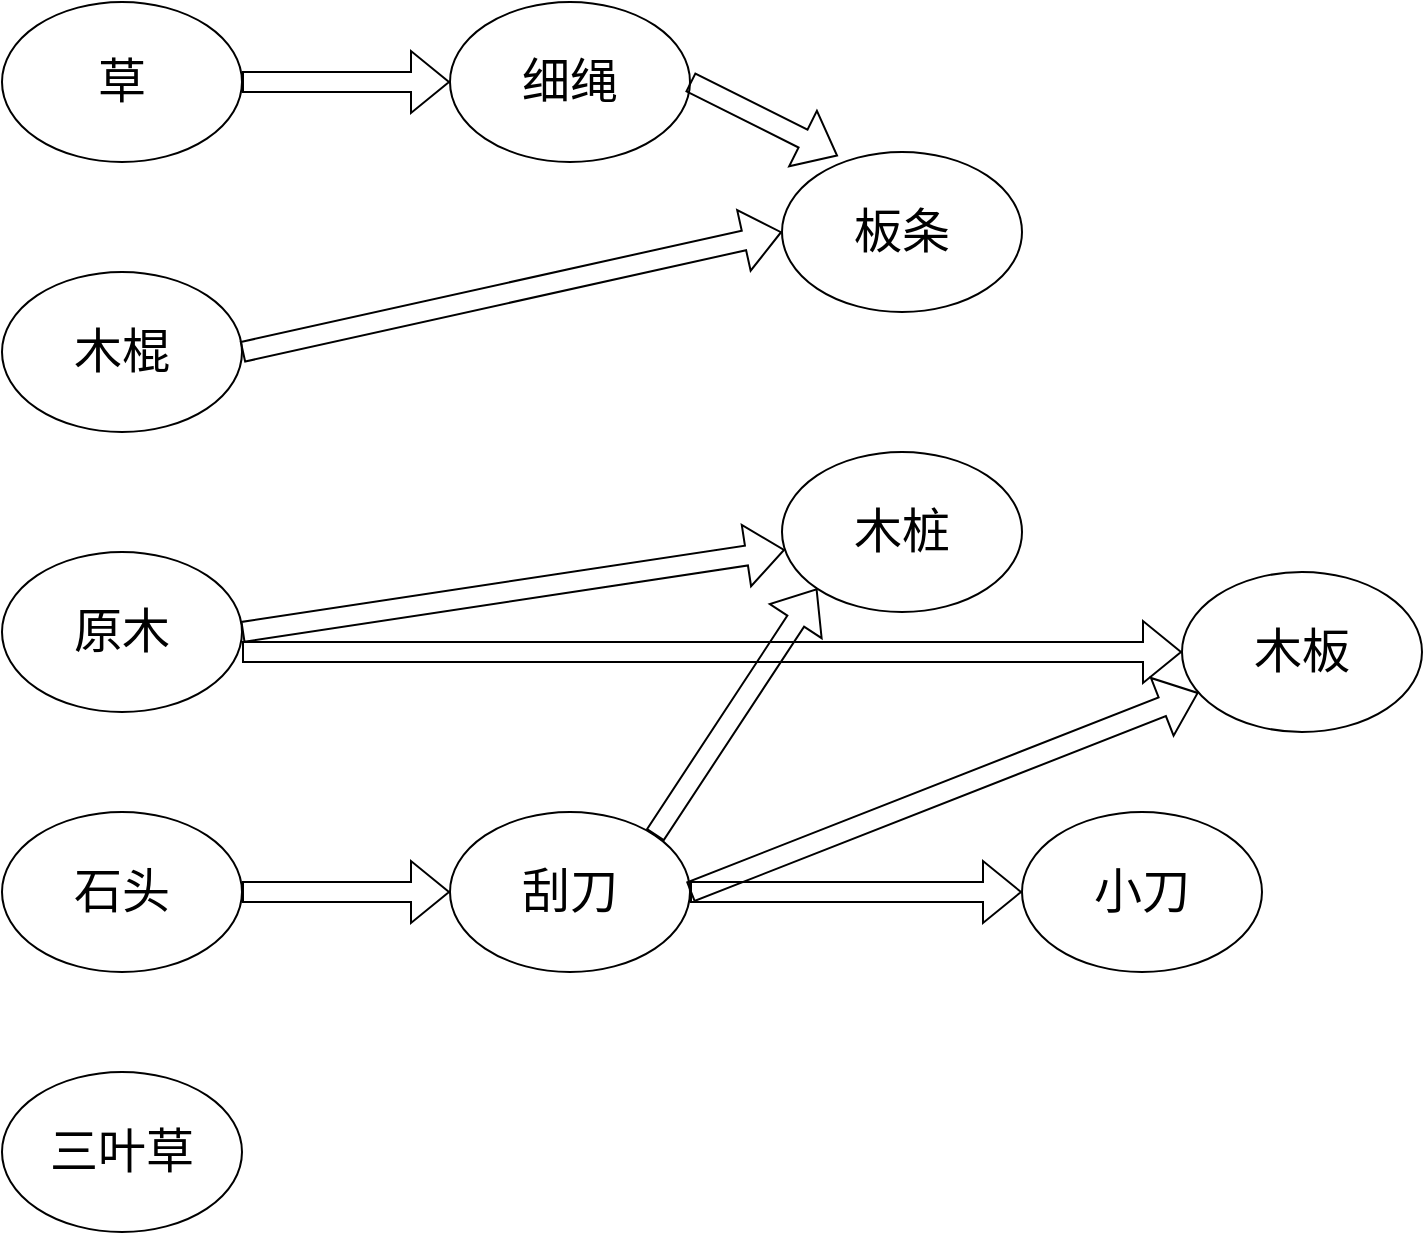<mxfile version="16.6.3" type="github">
  <diagram id="QJF9y5-ItRfiy5p3R6Vq" name="第 1 页">
    <mxGraphModel dx="918" dy="762" grid="1" gridSize="10" guides="1" tooltips="1" connect="1" arrows="1" fold="1" page="1" pageScale="1" pageWidth="827" pageHeight="1169" math="0" shadow="0">
      <root>
        <mxCell id="0" />
        <mxCell id="1" parent="0" />
        <mxCell id="pDsCyziouPlxu3_b3Cm0-1" value="&lt;font style=&quot;font-size: 24px&quot;&gt;草&lt;/font&gt;" style="ellipse;whiteSpace=wrap;html=1;" vertex="1" parent="1">
          <mxGeometry x="70" y="505" width="120" height="80" as="geometry" />
        </mxCell>
        <mxCell id="pDsCyziouPlxu3_b3Cm0-3" value="&lt;span style=&quot;font-size: 24px&quot;&gt;原木&lt;/span&gt;" style="ellipse;whiteSpace=wrap;html=1;" vertex="1" parent="1">
          <mxGeometry x="70" y="780" width="120" height="80" as="geometry" />
        </mxCell>
        <mxCell id="pDsCyziouPlxu3_b3Cm0-4" value="&lt;span style=&quot;font-size: 24px&quot;&gt;木棍&lt;/span&gt;" style="ellipse;whiteSpace=wrap;html=1;" vertex="1" parent="1">
          <mxGeometry x="70" y="640" width="120" height="80" as="geometry" />
        </mxCell>
        <mxCell id="pDsCyziouPlxu3_b3Cm0-5" value="&lt;span style=&quot;font-size: 24px&quot;&gt;三叶草&lt;/span&gt;" style="ellipse;whiteSpace=wrap;html=1;" vertex="1" parent="1">
          <mxGeometry x="70" y="1040" width="120" height="80" as="geometry" />
        </mxCell>
        <mxCell id="pDsCyziouPlxu3_b3Cm0-6" value="&lt;span style=&quot;font-size: 24px&quot;&gt;石头&lt;/span&gt;" style="ellipse;whiteSpace=wrap;html=1;" vertex="1" parent="1">
          <mxGeometry x="70" y="910" width="120" height="80" as="geometry" />
        </mxCell>
        <mxCell id="pDsCyziouPlxu3_b3Cm0-7" value="&lt;span style=&quot;font-size: 24px&quot;&gt;刮刀&lt;/span&gt;" style="ellipse;whiteSpace=wrap;html=1;" vertex="1" parent="1">
          <mxGeometry x="294" y="910" width="120" height="80" as="geometry" />
        </mxCell>
        <mxCell id="pDsCyziouPlxu3_b3Cm0-9" value="&lt;font style=&quot;font-size: 24px&quot;&gt;细绳&lt;/font&gt;" style="ellipse;whiteSpace=wrap;html=1;" vertex="1" parent="1">
          <mxGeometry x="294" y="505" width="120" height="80" as="geometry" />
        </mxCell>
        <mxCell id="pDsCyziouPlxu3_b3Cm0-10" value="&lt;font style=&quot;font-size: 24px&quot;&gt;板条&lt;/font&gt;" style="ellipse;whiteSpace=wrap;html=1;" vertex="1" parent="1">
          <mxGeometry x="460" y="580" width="120" height="80" as="geometry" />
        </mxCell>
        <mxCell id="pDsCyziouPlxu3_b3Cm0-11" value="&lt;span style=&quot;font-size: 24px&quot;&gt;木板&lt;/span&gt;" style="ellipse;whiteSpace=wrap;html=1;" vertex="1" parent="1">
          <mxGeometry x="660" y="790" width="120" height="80" as="geometry" />
        </mxCell>
        <mxCell id="pDsCyziouPlxu3_b3Cm0-12" value="&lt;span style=&quot;font-size: 24px&quot;&gt;木桩&lt;/span&gt;" style="ellipse;whiteSpace=wrap;html=1;" vertex="1" parent="1">
          <mxGeometry x="460" y="730" width="120" height="80" as="geometry" />
        </mxCell>
        <mxCell id="pDsCyziouPlxu3_b3Cm0-14" value="" style="shape=flexArrow;endArrow=classic;html=1;rounded=0;fontSize=24;exitX=1;exitY=0.5;exitDx=0;exitDy=0;" edge="1" parent="1" source="pDsCyziouPlxu3_b3Cm0-1" target="pDsCyziouPlxu3_b3Cm0-9">
          <mxGeometry width="50" height="50" relative="1" as="geometry">
            <mxPoint x="220" y="700" as="sourcePoint" />
            <mxPoint x="270" y="650" as="targetPoint" />
          </mxGeometry>
        </mxCell>
        <mxCell id="pDsCyziouPlxu3_b3Cm0-15" value="" style="shape=flexArrow;endArrow=classic;html=1;rounded=0;fontSize=24;exitX=1;exitY=0.5;exitDx=0;exitDy=0;entryX=0;entryY=0.5;entryDx=0;entryDy=0;" edge="1" parent="1" source="pDsCyziouPlxu3_b3Cm0-4" target="pDsCyziouPlxu3_b3Cm0-10">
          <mxGeometry width="50" height="50" relative="1" as="geometry">
            <mxPoint x="200" y="555" as="sourcePoint" />
            <mxPoint x="304" y="555" as="targetPoint" />
          </mxGeometry>
        </mxCell>
        <mxCell id="pDsCyziouPlxu3_b3Cm0-16" value="" style="shape=flexArrow;endArrow=classic;html=1;rounded=0;fontSize=24;exitX=1;exitY=0.5;exitDx=0;exitDy=0;entryX=0.233;entryY=0.025;entryDx=0;entryDy=0;entryPerimeter=0;" edge="1" parent="1" source="pDsCyziouPlxu3_b3Cm0-9" target="pDsCyziouPlxu3_b3Cm0-10">
          <mxGeometry width="50" height="50" relative="1" as="geometry">
            <mxPoint x="200" y="555" as="sourcePoint" />
            <mxPoint x="304" y="555" as="targetPoint" />
          </mxGeometry>
        </mxCell>
        <mxCell id="pDsCyziouPlxu3_b3Cm0-17" value="" style="shape=flexArrow;endArrow=classic;html=1;rounded=0;fontSize=24;exitX=1;exitY=0.5;exitDx=0;exitDy=0;entryX=0;entryY=0.5;entryDx=0;entryDy=0;" edge="1" parent="1" source="pDsCyziouPlxu3_b3Cm0-6" target="pDsCyziouPlxu3_b3Cm0-7">
          <mxGeometry width="50" height="50" relative="1" as="geometry">
            <mxPoint x="200" y="555" as="sourcePoint" />
            <mxPoint x="304" y="555" as="targetPoint" />
          </mxGeometry>
        </mxCell>
        <mxCell id="pDsCyziouPlxu3_b3Cm0-18" value="" style="shape=flexArrow;endArrow=classic;html=1;rounded=0;fontSize=24;exitX=1;exitY=0.5;exitDx=0;exitDy=0;" edge="1" parent="1" source="pDsCyziouPlxu3_b3Cm0-3" target="pDsCyziouPlxu3_b3Cm0-12">
          <mxGeometry width="50" height="50" relative="1" as="geometry">
            <mxPoint x="200" y="690" as="sourcePoint" />
            <mxPoint x="470" y="630" as="targetPoint" />
          </mxGeometry>
        </mxCell>
        <mxCell id="pDsCyziouPlxu3_b3Cm0-19" value="" style="shape=flexArrow;endArrow=classic;html=1;rounded=0;fontSize=24;entryX=0;entryY=0.5;entryDx=0;entryDy=0;" edge="1" parent="1" target="pDsCyziouPlxu3_b3Cm0-11">
          <mxGeometry width="50" height="50" relative="1" as="geometry">
            <mxPoint x="190" y="830" as="sourcePoint" />
            <mxPoint x="471.492" y="788.865" as="targetPoint" />
          </mxGeometry>
        </mxCell>
        <mxCell id="pDsCyziouPlxu3_b3Cm0-20" value="" style="shape=flexArrow;endArrow=classic;html=1;rounded=0;fontSize=24;exitX=1;exitY=0.5;exitDx=0;exitDy=0;" edge="1" parent="1" source="pDsCyziouPlxu3_b3Cm0-7" target="pDsCyziouPlxu3_b3Cm0-11">
          <mxGeometry width="50" height="50" relative="1" as="geometry">
            <mxPoint x="200" y="960" as="sourcePoint" />
            <mxPoint x="304" y="960" as="targetPoint" />
          </mxGeometry>
        </mxCell>
        <mxCell id="pDsCyziouPlxu3_b3Cm0-21" value="" style="shape=flexArrow;endArrow=classic;html=1;rounded=0;fontSize=24;exitX=1;exitY=0;exitDx=0;exitDy=0;entryX=0;entryY=1;entryDx=0;entryDy=0;" edge="1" parent="1" source="pDsCyziouPlxu3_b3Cm0-7" target="pDsCyziouPlxu3_b3Cm0-12">
          <mxGeometry width="50" height="50" relative="1" as="geometry">
            <mxPoint x="424" y="960" as="sourcePoint" />
            <mxPoint x="633.165" y="912.82" as="targetPoint" />
          </mxGeometry>
        </mxCell>
        <mxCell id="pDsCyziouPlxu3_b3Cm0-22" value="&lt;span style=&quot;font-size: 24px&quot;&gt;小刀&lt;/span&gt;" style="ellipse;whiteSpace=wrap;html=1;" vertex="1" parent="1">
          <mxGeometry x="580" y="910" width="120" height="80" as="geometry" />
        </mxCell>
        <mxCell id="pDsCyziouPlxu3_b3Cm0-23" value="" style="shape=flexArrow;endArrow=classic;html=1;rounded=0;fontSize=24;entryX=0;entryY=0.5;entryDx=0;entryDy=0;exitX=1;exitY=0.5;exitDx=0;exitDy=0;" edge="1" parent="1" source="pDsCyziouPlxu3_b3Cm0-7" target="pDsCyziouPlxu3_b3Cm0-22">
          <mxGeometry width="50" height="50" relative="1" as="geometry">
            <mxPoint x="420" y="950" as="sourcePoint" />
            <mxPoint x="304" y="960" as="targetPoint" />
          </mxGeometry>
        </mxCell>
      </root>
    </mxGraphModel>
  </diagram>
</mxfile>
